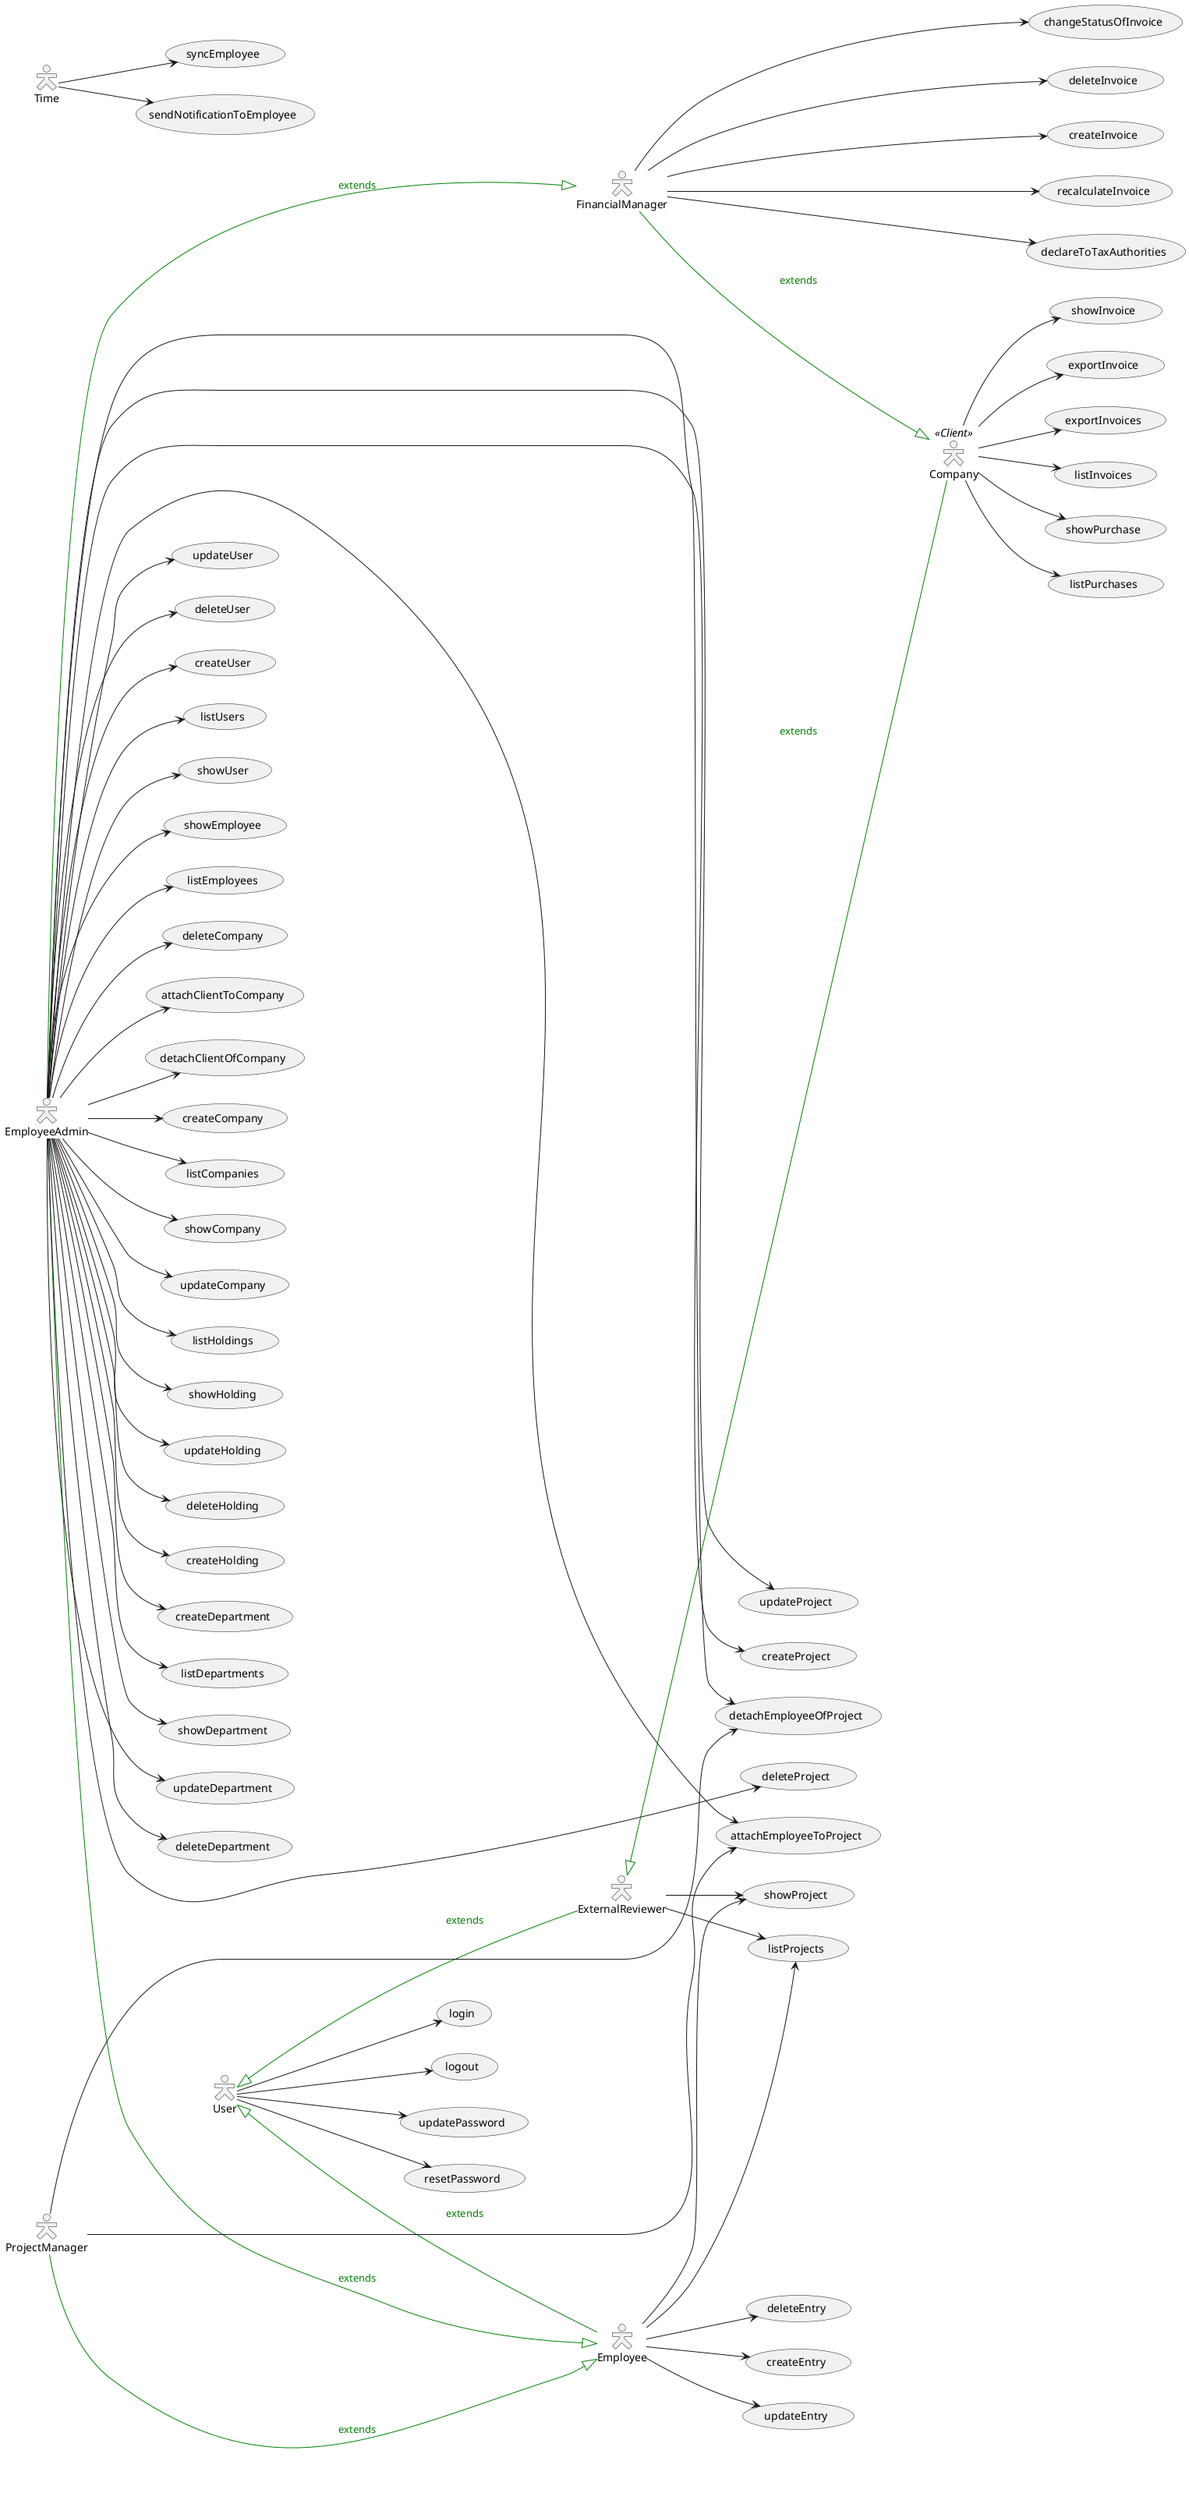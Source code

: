 @startuml
left to right direction
skinparam actorStyle Hollow

actor Employee
actor Time
actor Company <<Client>>
actor EmployeeAdmin
actor ExternalReviewer
actor FinancialManager
actor ProjectManager
actor User

User <|--- Employee #green;text:green : extends 
User <|--- ExternalReviewer #green;text:green : extends 
EmployeeAdmin ----|> Employee  #green;text:green : extends 
ProjectManager ----|> Employee  #green;text:green : extends 
ExternalReviewer <|--- Company  #green;text:green : extends 
EmployeeAdmin ---|> FinancialManager #green;text:green : extends 
FinancialManager ---|> Company #green;text:green : extends 

/' Employee use cases'/
together {
    usecase syncEmployee
    usecase sendNotificationToEmployee
}

together {
    usecase listEmployees
    usecase showEmployee
}

together {
    usecase createCompany
    usecase listCompanies
    usecase showCompany
    usecase updateCompany
    usecase deleteCompany
    usecase attachClientToCompany
    usecase detachClientOfCompany
}

together {
    usecase createHolding
    usecase listHoldings
    usecase showHolding
    usecase updateHolding
    usecase deleteHolding
}

together {
    usecase createProject
    usecase updateProject
    usecase deleteProject
    usecase listProjects
    usecase showProject
    usecase attachEmployeeToProject
    usecase detachEmployeeOfProject
}

together {
    usecase listPurchases
    usecase showPurchase
}

together {
    usecase listInvoices
    usecase showInvoice
    usecase exportInvoice
    usecase exportInvoices
    usecase createInvoice
    usecase recalculateInvoice
    usecase declareToTaxAuthorities
    usecase changeStatusOfInvoice
    usecase deleteInvoice
}

together {
    usecase login
    usecase logout
    usecase updatePassword
    usecase resetPassword
}

together {
    usecase createEntry
    usecase updateEntry
    usecase deleteEntry
}

together {
    usecase createDepartment
    usecase listDepartments
    usecase showDepartment
    usecase updateDepartment
    usecase deleteDepartment
}

together {
    usecase createUser
    usecase listUsers
    usecase showUser
    usecase updateUser
    usecase deleteUser
}

Time --> syncEmployee 
Time --> sendNotificationToEmployee

Employee --> createEntry
Employee --> updateEntry
Employee --> deleteEntry

Employee --> listProjects
Employee --> showProject

ProjectManager ---> attachEmployeeToProject
ProjectManager ---> detachEmployeeOfProject

EmployeeAdmin --> listEmployees
EmployeeAdmin --> showEmployee

EmployeeAdmin --> createCompany
EmployeeAdmin --> listCompanies
EmployeeAdmin --> showCompany
EmployeeAdmin --> updateCompany
EmployeeAdmin --> deleteCompany
EmployeeAdmin --> attachClientToCompany
EmployeeAdmin --> detachClientOfCompany

EmployeeAdmin --> createHolding
EmployeeAdmin --> listHoldings
EmployeeAdmin --> showHolding
EmployeeAdmin --> updateHolding
EmployeeAdmin --> deleteHolding

EmployeeAdmin --> createProject
EmployeeAdmin --> updateProject
EmployeeAdmin --> deleteProject
EmployeeAdmin --> attachEmployeeToProject
EmployeeAdmin --> detachEmployeeOfProject

EmployeeAdmin --> createDepartment
EmployeeAdmin --> listDepartments
EmployeeAdmin --> showDepartment
EmployeeAdmin --> updateDepartment
EmployeeAdmin --> deleteDepartment

EmployeeAdmin --> createUser
EmployeeAdmin --> listUsers
EmployeeAdmin --> showUser
EmployeeAdmin --> updateUser
EmployeeAdmin --> deleteUser

ExternalReviewer --> listProjects
ExternalReviewer --> showProject

Company --> listPurchases
Company --> showPurchase

Company --> listInvoices
Company --> showInvoice
Company --> exportInvoice
Company --> exportInvoices

FinancialManager --> createInvoice
FinancialManager --> recalculateInvoice
FinancialManager --> changeStatusOfInvoice
FinancialManager --> declareToTaxAuthorities
FinancialManager --> deleteInvoice

User --> login
User --> logout
User --> updatePassword
User --> resetPassword

@enduml